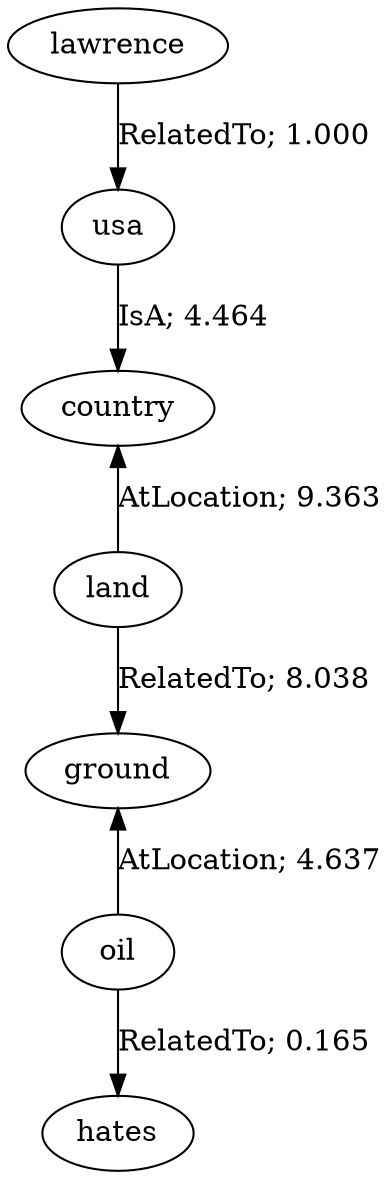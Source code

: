 // The path the concepts from "lawrence" to "hates".Path Length: 6; Weight Sum: 27.667042810258536; Average Weight: 4.611173801709756
digraph "7_b---lawrence-hates---PLen6_WSum27.667_WAvg4.611" {
	0 [label=lawrence]
	1 [label=usa]
	2 [label=country]
	3 [label=land]
	4 [label=ground]
	5 [label=oil]
	6 [label=hates]
	0 -> 1 [label="RelatedTo; 1.000" dir=forward weight=1.000]
	1 -> 2 [label="IsA; 4.464" dir=forward weight=4.464]
	2 -> 3 [label="AtLocation; 9.363" dir=back weight=9.363]
	3 -> 4 [label="RelatedTo; 8.038" dir=forward weight=8.038]
	4 -> 5 [label="AtLocation; 4.637" dir=back weight=4.637]
	5 -> 6 [label="RelatedTo; 0.165" dir=forward weight=0.165]
}
